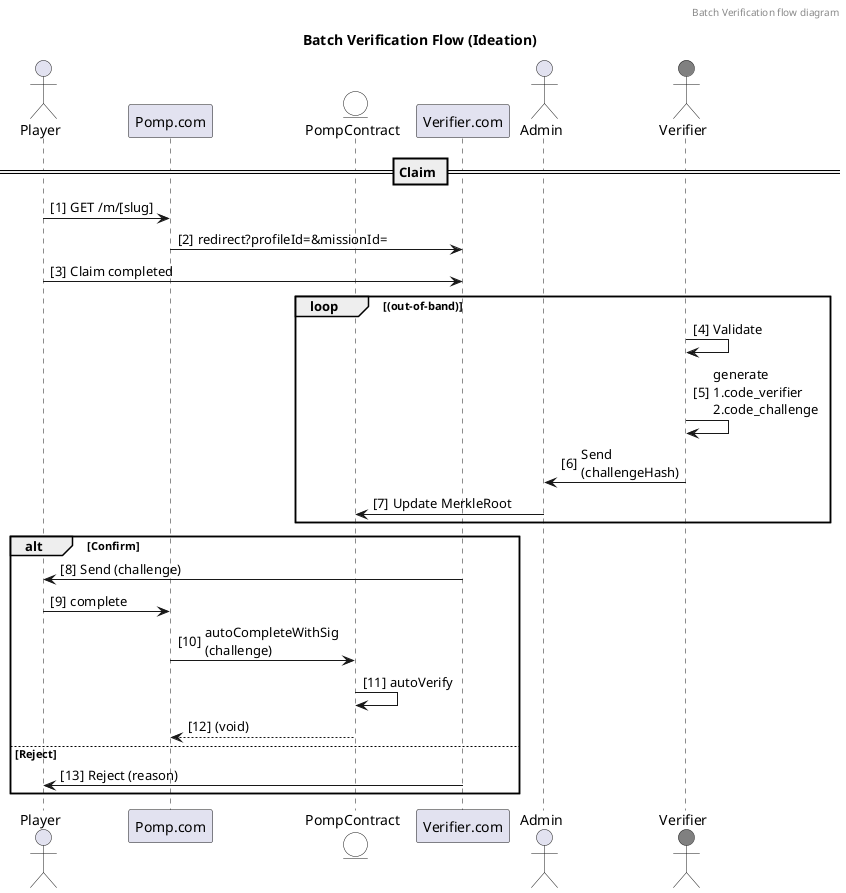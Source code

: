 @startuml
header Batch Verification flow diagram
title
Batch Verification Flow (Ideation)
end title

actor "Player" as PLAYER order 0
participant "Pomp.com" as BROWSER_1 order 3
entity "PompContract" as POMPCONTRACT order 5 #White
participant "Verifier.com" as BROWSER_2 order 6
actor "Admin" as ADMIN order 7
actor "Verifier" as VERIFIER order 9 #Gray

autonumber "[0]"
== Claim ==
PLAYER->BROWSER_1: GET /m/[slug]
BROWSER_1->BROWSER_2: redirect?profileId=&missionId=
PLAYER->BROWSER_2: Claim completed

loop (out-of-band)
  VERIFIER->VERIFIER: Validate
  VERIFIER->VERIFIER: generate\n1.code_verifier\n2.code_challenge
  VERIFIER->ADMIN: Send \n(challengeHash)
  ADMIN->POMPCONTRACT: Update MerkleRoot
end

alt Confirm
BROWSER_2->PLAYER: Send (challenge)

PLAYER->BROWSER_1: complete
BROWSER_1->POMPCONTRACT: autoCompleteWithSig\n(challenge)
POMPCONTRACT->POMPCONTRACT: autoVerify
POMPCONTRACT-->BROWSER_1: (void)

else Reject
BROWSER_2->PLAYER: Reject (reason)
end
@enduml
